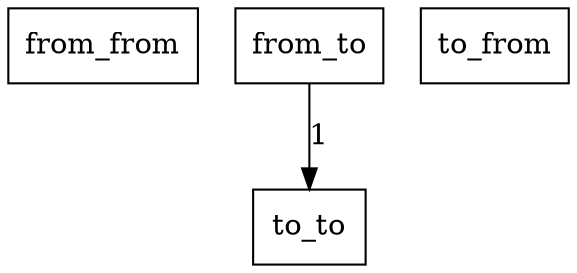 digraph {
    graph [rankdir=TB
          ,bgcolor=transparent];
    node [shape=box
         ,fillcolor=white
         ,style=filled];
    0 [label=<from_from>];
    1 [label=<from_to>];
    2 [label=<to_from>];
    3 [label=<to_to>];
    1 -> 3 [label=1];
}